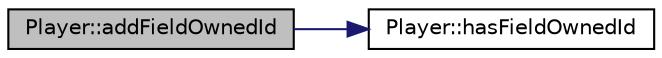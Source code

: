 digraph "Player::addFieldOwnedId"
{
 // LATEX_PDF_SIZE
  edge [fontname="Helvetica",fontsize="10",labelfontname="Helvetica",labelfontsize="10"];
  node [fontname="Helvetica",fontsize="10",shape=record];
  rankdir="LR";
  Node1 [label="Player::addFieldOwnedId",height=0.2,width=0.4,color="black", fillcolor="grey75", style="filled", fontcolor="black",tooltip=" "];
  Node1 -> Node2 [color="midnightblue",fontsize="10",style="solid",fontname="Helvetica"];
  Node2 [label="Player::hasFieldOwnedId",height=0.2,width=0.4,color="black", fillcolor="white", style="filled",URL="$class_player.html#afbc9c4c7035653e4c4a56f863bd9f91c",tooltip=" "];
}
